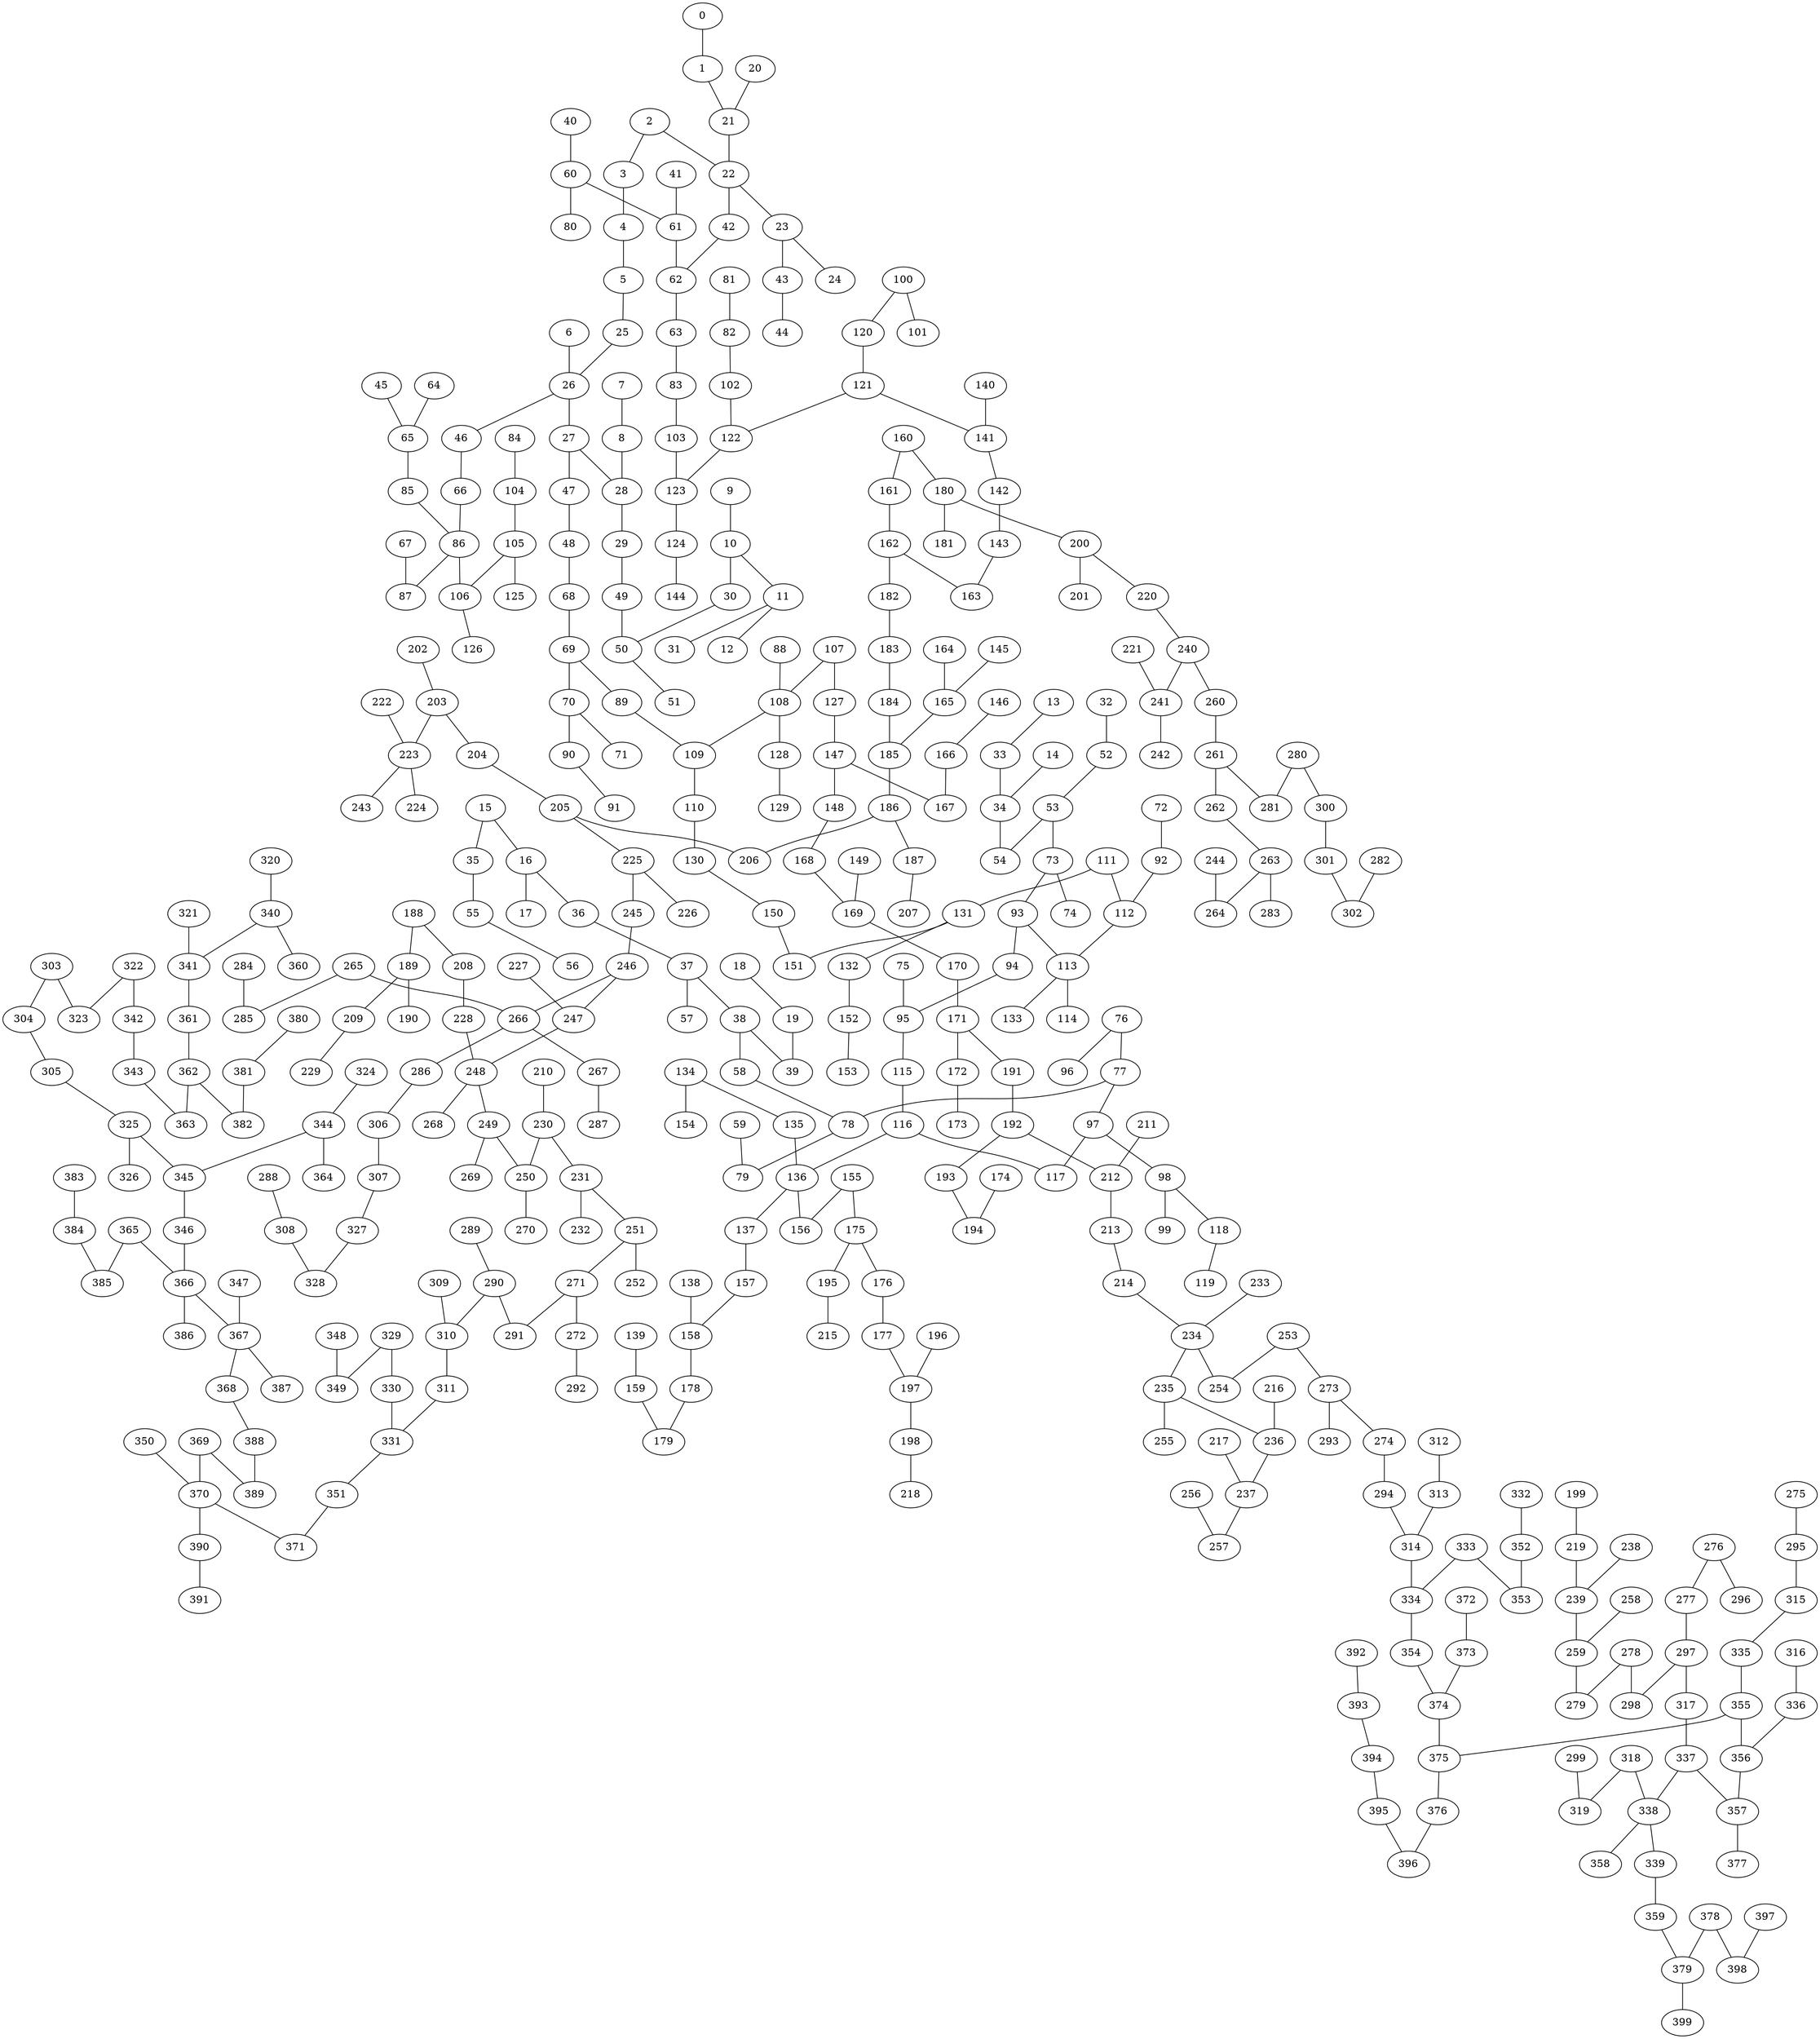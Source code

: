 graph G {
165--185;
2--3;
280--281;
343--363;
142--143;
286--306;
180--181;
370--390;
266--286;
3--4;
93--113;
192--212;
110--130;
197--198;
169--170;
111--131;
76--96;
147--148;
11--31;
219--239;
337--357;
15--35;
290--291;
141--142;
137--157;
267--287;
22--23;
58--78;
205--225;
375--376;
200--201;
121--122;
271--291;
15--16;
70--71;
191--192;
196--197;
373--374;
379--399;
273--274;
262--263;
225--226;
85--86;
92--112;
120--121;
333--353;
26--46;
380--381;
2--22;
184--185;
100--120;
253--254;
62--63;
136--137;
220--240;
160--161;
205--206;
238--239;
59--79;
178--179;
177--197;
216--236;
334--354;
299--319;
40--60;
189--209;
67--87;
116--136;
263--264;
248--249;
65--85;
240--260;
392--393;
374--375;
176--177;
147--167;
295--315;
164--165;
276--277;
168--169;
95--115;
314--334;
370--371;
284--285;
318--338;
161--162;
60--80;
53--73;
244--264;
43--44;
148--168;
132--152;
143--163;
131--132;
130--150;
14--34;
388--389;
29--49;
134--154;
277--297;
60--61;
35--55;
221--241;
100--101;
297--298;
69--89;
313--314;
378--379;
355--356;
115--116;
320--340;
203--204;
152--153;
102--122;
359--379;
288--308;
362--382;
331--351;
303--323;
195--215;
271--272;
63--83;
237--257;
162--163;
230--250;
123--124;
231--232;
256--257;
351--371;
316--336;
234--235;
368--388;
309--310;
378--398;
27--28;
338--339;
362--363;
247--248;
322--323;
107--127;
30--50;
105--106;
38--58;
325--326;
185--186;
139--159;
250--270;
329--349;
258--259;
82--102;
61--62;
355--375;
240--241;
246--247;
329--330;
228--248;
365--385;
342--343;
174--194;
354--374;
134--135;
236--237;
312--313;
84--104;
97--98;
248--268;
383--384;
106--126;
108--109;
77--97;
27--47;
42--62;
321--341;
251--252;
336--356;
140--141;
367--368;
105--125;
272--292;
127--147;
231--251;
68--69;
266--267;
344--364;
48--68;
89--109;
346--366;
23--24;
112--113;
372--373;
273--293;
276--296;
32--52;
83--103;
86--106;
340--341;
357--377;
166--167;
352--353;
159--179;
223--243;
278--298;
333--334;
93--94;
70--90;
217--237;
78--79;
171--191;
304--305;
307--327;
367--387;
290--310;
297--317;
138--158;
76--77;
183--184;
261--262;
75--95;
188--189;
111--112;
212--213;
26--27;
5--25;
325--345;
9--10;
94--95;
214--234;
188--208;
72--92;
282--302;
1--21;
135--136;
203--223;
73--74;
98--99;
337--338;
77--78;
186--206;
241--242;
260--261;
47--48;
278--279;
69--70;
311--331;
108--128;
369--370;
365--366;
249--269;
210--230;
157--158;
41--61;
213--214;
345--346;
11--12;
356--357;
52--53;
347--367;
172--173;
208--228;
36--37;
28--29;
332--352;
113--133;
308--328;
149--169;
322--342;
38--39;
49--50;
131--151;
324--344;
16--36;
109--110;
90--91;
303--304;
318--319;
189--190;
113--114;
23--43;
235--236;
46--66;
150--151;
204--205;
233--234;
390--391;
249--250;
381--382;
341--361;
16--17;
187--207;
253--273;
66--86;
251--271;
118--119;
6--26;
162--182;
103--123;
274--294;
22--42;
234--254;
121--141;
122--123;
227--247;
393--394;
21--22;
107--108;
186--187;
45--65;
315--335;
53--54;
301--302;
239--259;
223--224;
145--165;
136--156;
335--355;
395--396;
261--281;
175--176;
310--311;
369--389;
158--178;
230--231;
198--218;
338--358;
192--193;
88--108;
86--87;
280--300;
361--362;
98--118;
128--129;
246--266;
73--93;
81--82;
330--331;
344--345;
366--367;
294--314;
376--396;
4--5;
235--255;
170--171;
211--212;
225--245;
25--26;
366--386;
245--246;
209--229;
275--295;
306--307;
13--33;
263--283;
155--156;
200--220;
300--301;
193--194;
55--56;
18--19;
33--34;
64--65;
289--290;
202--203;
182--183;
397--398;
222--223;
155--175;
10--11;
384--385;
317--337;
305--325;
171--172;
175--195;
97--117;
180--200;
116--117;
104--105;
124--144;
327--328;
50--51;
37--38;
160--180;
350--370;
10--30;
19--39;
259--279;
199--219;
8--28;
348--349;
7--8;
394--395;
265--266;
340--360;
34--54;
0--1;
37--57;
20--21;
146--166;
265--285;
339--359;
}

